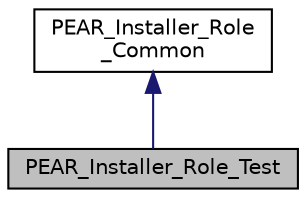 digraph "PEAR_Installer_Role_Test"
{
 // LATEX_PDF_SIZE
  edge [fontname="Helvetica",fontsize="10",labelfontname="Helvetica",labelfontsize="10"];
  node [fontname="Helvetica",fontsize="10",shape=record];
  Node1 [label="PEAR_Installer_Role_Test",height=0.2,width=0.4,color="black", fillcolor="grey75", style="filled", fontcolor="black",tooltip=" "];
  Node2 -> Node1 [dir="back",color="midnightblue",fontsize="10",style="solid",fontname="Helvetica"];
  Node2 [label="PEAR_Installer_Role\l_Common",height=0.2,width=0.4,color="black", fillcolor="white", style="filled",URL="$classPEAR__Installer__Role__Common.html",tooltip=" "];
}
